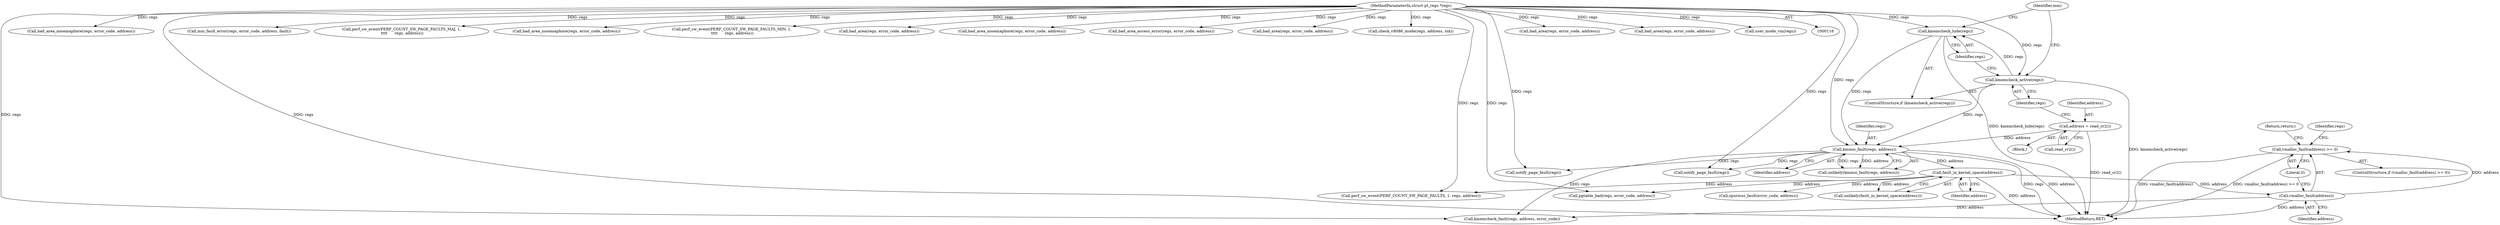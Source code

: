 digraph "0_linux_a8b0ca17b80e92faab46ee7179ba9e99ccb61233_52@API" {
"1000185" [label="(Call,vmalloc_fault(address) >= 0)"];
"1000186" [label="(Call,vmalloc_fault(address))"];
"1000171" [label="(Call,fault_in_kernel_space(address))"];
"1000165" [label="(Call,kmmio_fault(regs, address))"];
"1000156" [label="(Call,kmemcheck_hide(regs))"];
"1000154" [label="(Call,kmemcheck_active(regs))"];
"1000117" [label="(MethodParameterIn,struct pt_regs *regs)"];
"1000150" [label="(Call,address = read_cr2())"];
"1000191" [label="(Call,kmemcheck_fault(regs, address, error_code))"];
"1000165" [label="(Call,kmmio_fault(regs, address))"];
"1000197" [label="(Call,spurious_fault(error_code, address))"];
"1000241" [label="(Call,perf_sw_event(PERF_COUNT_SW_PAGE_FAULTS, 1, regs, address))"];
"1000164" [label="(Call,unlikely(kmmio_fault(regs, address)))"];
"1000280" [label="(Call,bad_area_nosemaphore(regs, error_code, address))"];
"1000237" [label="(Call,pgtable_bad(regs, error_code, address))"];
"1000395" [label="(Call,mm_fault_error(regs, error_code, address, fault))"];
"1000170" [label="(Call,unlikely(fault_in_kernel_space(address)))"];
"1000415" [label="(Call,perf_sw_event(PERF_COUNT_SW_PAGE_FAULTS_MAJ, 1,\n \t\t\t\t      regs, address))"];
"1000166" [label="(Identifier,regs)"];
"1000152" [label="(Call,read_cr2())"];
"1000192" [label="(Identifier,regs)"];
"1000187" [label="(Identifier,address)"];
"1000205" [label="(Call,bad_area_nosemaphore(regs, error_code, address))"];
"1000426" [label="(Call,perf_sw_event(PERF_COUNT_SW_PAGE_FAULTS_MIN, 1,\n \t\t\t\t      regs, address))"];
"1000154" [label="(Call,kmemcheck_active(regs))"];
"1000186" [label="(Call,vmalloc_fault(address))"];
"1000151" [label="(Identifier,address)"];
"1000362" [label="(Call,bad_area(regs, error_code, address))"];
"1000171" [label="(Call,fault_in_kernel_space(address))"];
"1000150" [label="(Call,address = read_cr2())"];
"1000253" [label="(Call,bad_area_nosemaphore(regs, error_code, address))"];
"1000374" [label="(Call,bad_area_access_error(regs, error_code, address))"];
"1000326" [label="(Call,bad_area(regs, error_code, address))"];
"1000440" [label="(Call,check_v8086_mode(regs, address, tsk))"];
"1000212" [label="(Call,notify_page_fault(regs))"];
"1000167" [label="(Identifier,address)"];
"1000449" [label="(MethodReturn,RET)"];
"1000202" [label="(Call,notify_page_fault(regs))"];
"1000153" [label="(ControlStructure,if (kmemcheck_active(regs)))"];
"1000304" [label="(Call,bad_area(regs, error_code, address))"];
"1000351" [label="(Call,bad_area(regs, error_code, address))"];
"1000185" [label="(Call,vmalloc_fault(address) >= 0)"];
"1000188" [label="(Literal,0)"];
"1000155" [label="(Identifier,regs)"];
"1000216" [label="(Call,user_mode_vm(regs))"];
"1000157" [label="(Identifier,regs)"];
"1000161" [label="(Identifier,mm)"];
"1000156" [label="(Call,kmemcheck_hide(regs))"];
"1000184" [label="(ControlStructure,if (vmalloc_fault(address) >= 0))"];
"1000189" [label="(Return,return;)"];
"1000117" [label="(MethodParameterIn,struct pt_regs *regs)"];
"1000119" [label="(Block,)"];
"1000172" [label="(Identifier,address)"];
"1000185" -> "1000184"  [label="AST: "];
"1000185" -> "1000188"  [label="CFG: "];
"1000186" -> "1000185"  [label="AST: "];
"1000188" -> "1000185"  [label="AST: "];
"1000189" -> "1000185"  [label="CFG: "];
"1000192" -> "1000185"  [label="CFG: "];
"1000185" -> "1000449"  [label="DDG: vmalloc_fault(address)"];
"1000185" -> "1000449"  [label="DDG: vmalloc_fault(address) >= 0"];
"1000186" -> "1000185"  [label="DDG: address"];
"1000186" -> "1000187"  [label="CFG: "];
"1000187" -> "1000186"  [label="AST: "];
"1000188" -> "1000186"  [label="CFG: "];
"1000186" -> "1000449"  [label="DDG: address"];
"1000171" -> "1000186"  [label="DDG: address"];
"1000186" -> "1000191"  [label="DDG: address"];
"1000171" -> "1000170"  [label="AST: "];
"1000171" -> "1000172"  [label="CFG: "];
"1000172" -> "1000171"  [label="AST: "];
"1000170" -> "1000171"  [label="CFG: "];
"1000171" -> "1000449"  [label="DDG: address"];
"1000171" -> "1000170"  [label="DDG: address"];
"1000165" -> "1000171"  [label="DDG: address"];
"1000171" -> "1000197"  [label="DDG: address"];
"1000171" -> "1000237"  [label="DDG: address"];
"1000171" -> "1000241"  [label="DDG: address"];
"1000165" -> "1000164"  [label="AST: "];
"1000165" -> "1000167"  [label="CFG: "];
"1000166" -> "1000165"  [label="AST: "];
"1000167" -> "1000165"  [label="AST: "];
"1000164" -> "1000165"  [label="CFG: "];
"1000165" -> "1000449"  [label="DDG: regs"];
"1000165" -> "1000449"  [label="DDG: address"];
"1000165" -> "1000164"  [label="DDG: regs"];
"1000165" -> "1000164"  [label="DDG: address"];
"1000156" -> "1000165"  [label="DDG: regs"];
"1000154" -> "1000165"  [label="DDG: regs"];
"1000117" -> "1000165"  [label="DDG: regs"];
"1000150" -> "1000165"  [label="DDG: address"];
"1000165" -> "1000191"  [label="DDG: regs"];
"1000165" -> "1000202"  [label="DDG: regs"];
"1000165" -> "1000212"  [label="DDG: regs"];
"1000156" -> "1000153"  [label="AST: "];
"1000156" -> "1000157"  [label="CFG: "];
"1000157" -> "1000156"  [label="AST: "];
"1000161" -> "1000156"  [label="CFG: "];
"1000156" -> "1000449"  [label="DDG: kmemcheck_hide(regs)"];
"1000154" -> "1000156"  [label="DDG: regs"];
"1000117" -> "1000156"  [label="DDG: regs"];
"1000154" -> "1000153"  [label="AST: "];
"1000154" -> "1000155"  [label="CFG: "];
"1000155" -> "1000154"  [label="AST: "];
"1000157" -> "1000154"  [label="CFG: "];
"1000161" -> "1000154"  [label="CFG: "];
"1000154" -> "1000449"  [label="DDG: kmemcheck_active(regs)"];
"1000117" -> "1000154"  [label="DDG: regs"];
"1000117" -> "1000116"  [label="AST: "];
"1000117" -> "1000449"  [label="DDG: regs"];
"1000117" -> "1000191"  [label="DDG: regs"];
"1000117" -> "1000202"  [label="DDG: regs"];
"1000117" -> "1000205"  [label="DDG: regs"];
"1000117" -> "1000212"  [label="DDG: regs"];
"1000117" -> "1000216"  [label="DDG: regs"];
"1000117" -> "1000237"  [label="DDG: regs"];
"1000117" -> "1000241"  [label="DDG: regs"];
"1000117" -> "1000253"  [label="DDG: regs"];
"1000117" -> "1000280"  [label="DDG: regs"];
"1000117" -> "1000304"  [label="DDG: regs"];
"1000117" -> "1000326"  [label="DDG: regs"];
"1000117" -> "1000351"  [label="DDG: regs"];
"1000117" -> "1000362"  [label="DDG: regs"];
"1000117" -> "1000374"  [label="DDG: regs"];
"1000117" -> "1000395"  [label="DDG: regs"];
"1000117" -> "1000415"  [label="DDG: regs"];
"1000117" -> "1000426"  [label="DDG: regs"];
"1000117" -> "1000440"  [label="DDG: regs"];
"1000150" -> "1000119"  [label="AST: "];
"1000150" -> "1000152"  [label="CFG: "];
"1000151" -> "1000150"  [label="AST: "];
"1000152" -> "1000150"  [label="AST: "];
"1000155" -> "1000150"  [label="CFG: "];
"1000150" -> "1000449"  [label="DDG: read_cr2()"];
}
